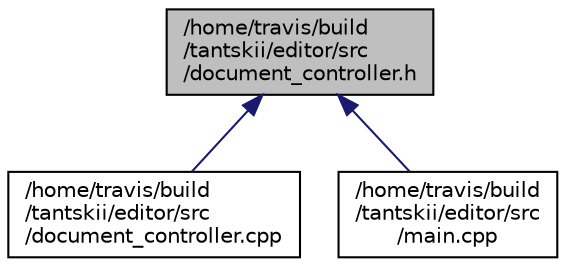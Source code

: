 digraph "/home/travis/build/tantskii/editor/src/document_controller.h"
{
  edge [fontname="Helvetica",fontsize="10",labelfontname="Helvetica",labelfontsize="10"];
  node [fontname="Helvetica",fontsize="10",shape=record];
  Node1 [label="/home/travis/build\l/tantskii/editor/src\l/document_controller.h",height=0.2,width=0.4,color="black", fillcolor="grey75", style="filled", fontcolor="black"];
  Node1 -> Node2 [dir="back",color="midnightblue",fontsize="10",style="solid",fontname="Helvetica"];
  Node2 [label="/home/travis/build\l/tantskii/editor/src\l/document_controller.cpp",height=0.2,width=0.4,color="black", fillcolor="white", style="filled",URL="$document__controller_8cpp.html"];
  Node1 -> Node3 [dir="back",color="midnightblue",fontsize="10",style="solid",fontname="Helvetica"];
  Node3 [label="/home/travis/build\l/tantskii/editor/src\l/main.cpp",height=0.2,width=0.4,color="black", fillcolor="white", style="filled",URL="$main_8cpp.html"];
}
